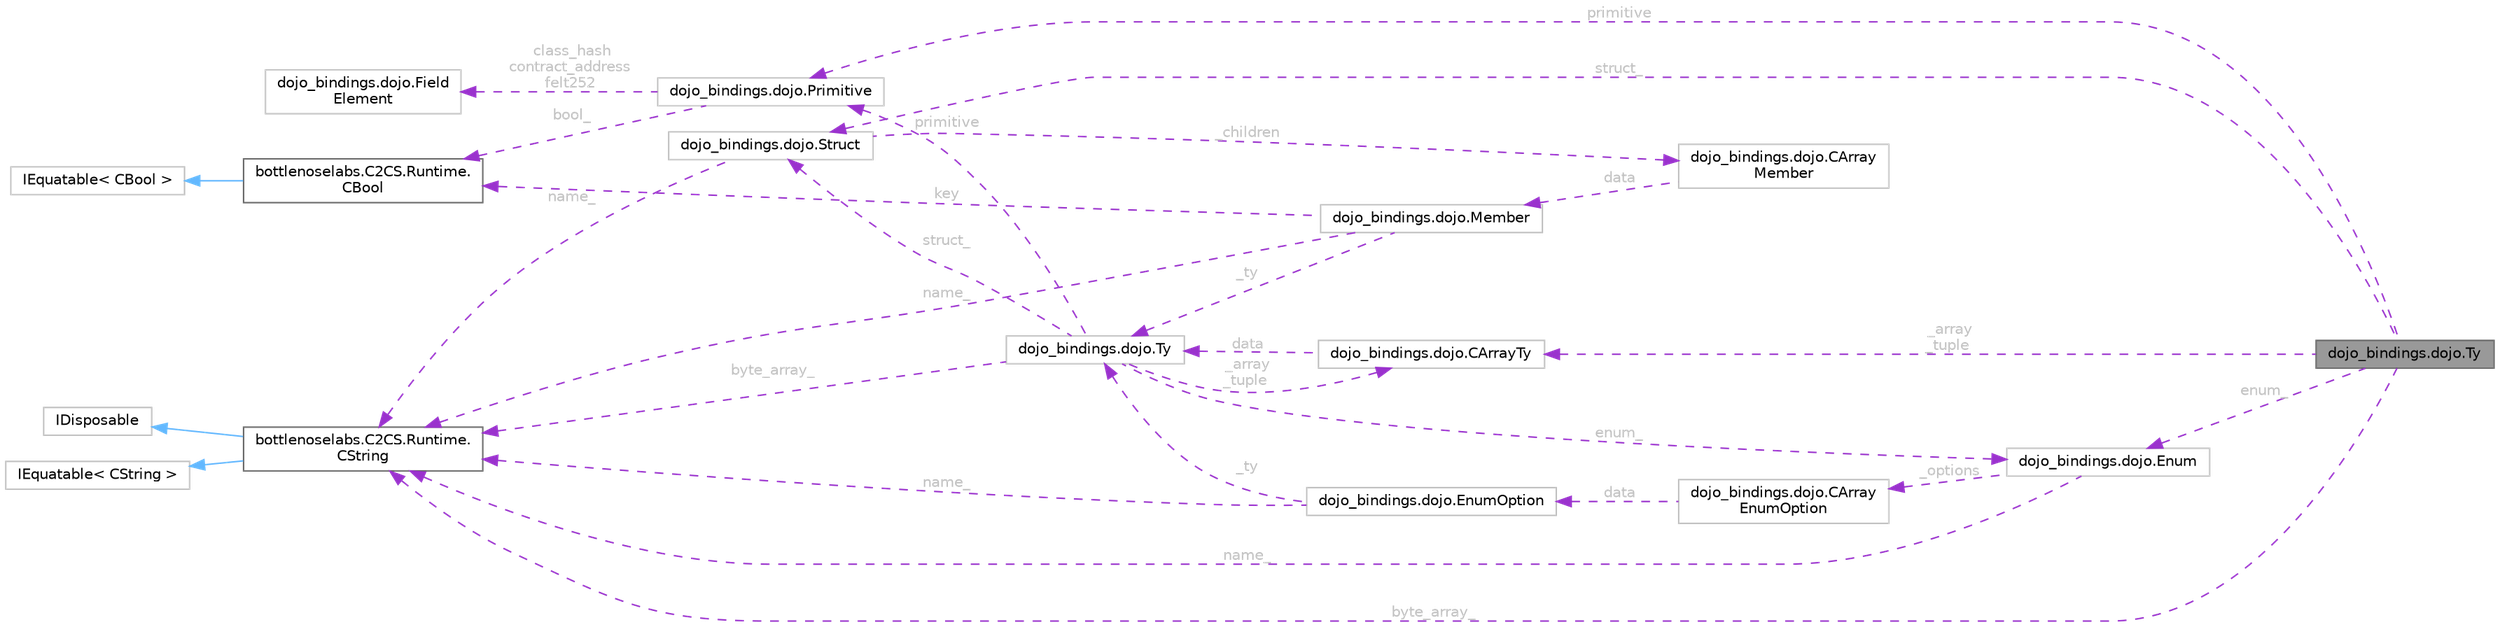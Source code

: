 digraph "dojo_bindings.dojo.Ty"
{
 // LATEX_PDF_SIZE
  bgcolor="transparent";
  edge [fontname=Helvetica,fontsize=10,labelfontname=Helvetica,labelfontsize=10];
  node [fontname=Helvetica,fontsize=10,shape=box,height=0.2,width=0.4];
  rankdir="LR";
  Node1 [id="Node000001",label="dojo_bindings.dojo.Ty",height=0.2,width=0.4,color="gray40", fillcolor="grey60", style="filled", fontcolor="black",tooltip=" "];
  Node2 -> Node1 [id="edge1_Node000001_Node000002",dir="back",color="darkorchid3",style="dashed",tooltip=" ",label=" struct_",fontcolor="grey" ];
  Node2 [id="Node000002",label="dojo_bindings.dojo.Struct",height=0.2,width=0.4,color="grey75", fillcolor="white", style="filled",URL="$structdojo__bindings_1_1dojo_1_1_struct.html",tooltip=" "];
  Node3 -> Node2 [id="edge2_Node000002_Node000003",dir="back",color="darkorchid3",style="dashed",tooltip=" ",label=" name_",fontcolor="grey" ];
  Node3 [id="Node000003",label="bottlenoselabs.C2CS.Runtime.\lCString",height=0.2,width=0.4,color="gray40", fillcolor="white", style="filled",URL="$structbottlenoselabs_1_1_c2_c_s_1_1_runtime_1_1_c_string.html",tooltip="A pointer value type of bytes that represent a string; the C type char*."];
  Node4 -> Node3 [id="edge3_Node000003_Node000004",dir="back",color="steelblue1",style="solid",tooltip=" "];
  Node4 [id="Node000004",label="IEquatable\< CString \>",height=0.2,width=0.4,color="grey75", fillcolor="white", style="filled",tooltip=" "];
  Node5 -> Node3 [id="edge4_Node000003_Node000005",dir="back",color="steelblue1",style="solid",tooltip=" "];
  Node5 [id="Node000005",label="IDisposable",height=0.2,width=0.4,color="grey75", fillcolor="white", style="filled",tooltip=" "];
  Node6 -> Node2 [id="edge5_Node000002_Node000006",dir="back",color="darkorchid3",style="dashed",tooltip=" ",label=" _children",fontcolor="grey" ];
  Node6 [id="Node000006",label="dojo_bindings.dojo.CArray\lMember",height=0.2,width=0.4,color="grey75", fillcolor="white", style="filled",URL="$structdojo__bindings_1_1dojo_1_1_c_array_member.html",tooltip=" "];
  Node7 -> Node6 [id="edge6_Node000006_Node000007",dir="back",color="darkorchid3",style="dashed",tooltip=" ",label=" data",fontcolor="grey" ];
  Node7 [id="Node000007",label="dojo_bindings.dojo.Member",height=0.2,width=0.4,color="grey75", fillcolor="white", style="filled",URL="$structdojo__bindings_1_1dojo_1_1_member.html",tooltip=" "];
  Node3 -> Node7 [id="edge7_Node000007_Node000003",dir="back",color="darkorchid3",style="dashed",tooltip=" ",label=" name_",fontcolor="grey" ];
  Node8 -> Node7 [id="edge8_Node000007_Node000008",dir="back",color="darkorchid3",style="dashed",tooltip=" ",label=" _ty",fontcolor="grey" ];
  Node8 [id="Node000008",label="dojo_bindings.dojo.Ty",height=0.2,width=0.4,color="grey75", fillcolor="white", style="filled",URL="$structdojo__bindings_1_1dojo_1_1_ty.html",tooltip=" "];
  Node2 -> Node8 [id="edge9_Node000008_Node000002",dir="back",color="darkorchid3",style="dashed",tooltip=" ",label=" struct_",fontcolor="grey" ];
  Node9 -> Node8 [id="edge10_Node000008_Node000009",dir="back",color="darkorchid3",style="dashed",tooltip=" ",label=" primitive",fontcolor="grey" ];
  Node9 [id="Node000009",label="dojo_bindings.dojo.Primitive",height=0.2,width=0.4,color="grey75", fillcolor="white", style="filled",URL="$structdojo__bindings_1_1dojo_1_1_primitive.html",tooltip=" "];
  Node10 -> Node9 [id="edge11_Node000009_Node000010",dir="back",color="darkorchid3",style="dashed",tooltip=" ",label=" bool_",fontcolor="grey" ];
  Node10 [id="Node000010",label="bottlenoselabs.C2CS.Runtime.\lCBool",height=0.2,width=0.4,color="gray40", fillcolor="white", style="filled",URL="$structbottlenoselabs_1_1_c2_c_s_1_1_runtime_1_1_c_bool.html",tooltip="A boolean value type with the same memory layout as a byte in both managed and unmanaged contexts; eq..."];
  Node11 -> Node10 [id="edge12_Node000010_Node000011",dir="back",color="steelblue1",style="solid",tooltip=" "];
  Node11 [id="Node000011",label="IEquatable\< CBool \>",height=0.2,width=0.4,color="grey75", fillcolor="white", style="filled",tooltip=" "];
  Node12 -> Node9 [id="edge13_Node000009_Node000012",dir="back",color="darkorchid3",style="dashed",tooltip=" ",label=" class_hash\ncontract_address\nfelt252",fontcolor="grey" ];
  Node12 [id="Node000012",label="dojo_bindings.dojo.Field\lElement",height=0.2,width=0.4,color="grey75", fillcolor="white", style="filled",URL="$structdojo__bindings_1_1dojo_1_1_field_element.html",tooltip=" "];
  Node13 -> Node8 [id="edge14_Node000008_Node000013",dir="back",color="darkorchid3",style="dashed",tooltip=" ",label=" enum_",fontcolor="grey" ];
  Node13 [id="Node000013",label="dojo_bindings.dojo.Enum",height=0.2,width=0.4,color="grey75", fillcolor="white", style="filled",URL="$structdojo__bindings_1_1dojo_1_1_enum.html",tooltip=" "];
  Node3 -> Node13 [id="edge15_Node000013_Node000003",dir="back",color="darkorchid3",style="dashed",tooltip=" ",label=" name_",fontcolor="grey" ];
  Node14 -> Node13 [id="edge16_Node000013_Node000014",dir="back",color="darkorchid3",style="dashed",tooltip=" ",label=" _options",fontcolor="grey" ];
  Node14 [id="Node000014",label="dojo_bindings.dojo.CArray\lEnumOption",height=0.2,width=0.4,color="grey75", fillcolor="white", style="filled",URL="$structdojo__bindings_1_1dojo_1_1_c_array_enum_option.html",tooltip=" "];
  Node15 -> Node14 [id="edge17_Node000014_Node000015",dir="back",color="darkorchid3",style="dashed",tooltip=" ",label=" data",fontcolor="grey" ];
  Node15 [id="Node000015",label="dojo_bindings.dojo.EnumOption",height=0.2,width=0.4,color="grey75", fillcolor="white", style="filled",URL="$structdojo__bindings_1_1dojo_1_1_enum_option.html",tooltip=" "];
  Node3 -> Node15 [id="edge18_Node000015_Node000003",dir="back",color="darkorchid3",style="dashed",tooltip=" ",label=" name_",fontcolor="grey" ];
  Node8 -> Node15 [id="edge19_Node000015_Node000008",dir="back",color="darkorchid3",style="dashed",tooltip=" ",label=" _ty",fontcolor="grey" ];
  Node16 -> Node8 [id="edge20_Node000008_Node000016",dir="back",color="darkorchid3",style="dashed",tooltip=" ",label=" _array\n_tuple",fontcolor="grey" ];
  Node16 [id="Node000016",label="dojo_bindings.dojo.CArrayTy",height=0.2,width=0.4,color="grey75", fillcolor="white", style="filled",URL="$structdojo__bindings_1_1dojo_1_1_c_array_ty.html",tooltip=" "];
  Node8 -> Node16 [id="edge21_Node000016_Node000008",dir="back",color="darkorchid3",style="dashed",tooltip=" ",label=" data",fontcolor="grey" ];
  Node3 -> Node8 [id="edge22_Node000008_Node000003",dir="back",color="darkorchid3",style="dashed",tooltip=" ",label=" byte_array_",fontcolor="grey" ];
  Node10 -> Node7 [id="edge23_Node000007_Node000010",dir="back",color="darkorchid3",style="dashed",tooltip=" ",label=" key",fontcolor="grey" ];
  Node9 -> Node1 [id="edge24_Node000001_Node000009",dir="back",color="darkorchid3",style="dashed",tooltip=" ",label=" primitive",fontcolor="grey" ];
  Node13 -> Node1 [id="edge25_Node000001_Node000013",dir="back",color="darkorchid3",style="dashed",tooltip=" ",label=" enum_",fontcolor="grey" ];
  Node16 -> Node1 [id="edge26_Node000001_Node000016",dir="back",color="darkorchid3",style="dashed",tooltip=" ",label=" _array\n_tuple",fontcolor="grey" ];
  Node3 -> Node1 [id="edge27_Node000001_Node000003",dir="back",color="darkorchid3",style="dashed",tooltip=" ",label=" byte_array_",fontcolor="grey" ];
}
